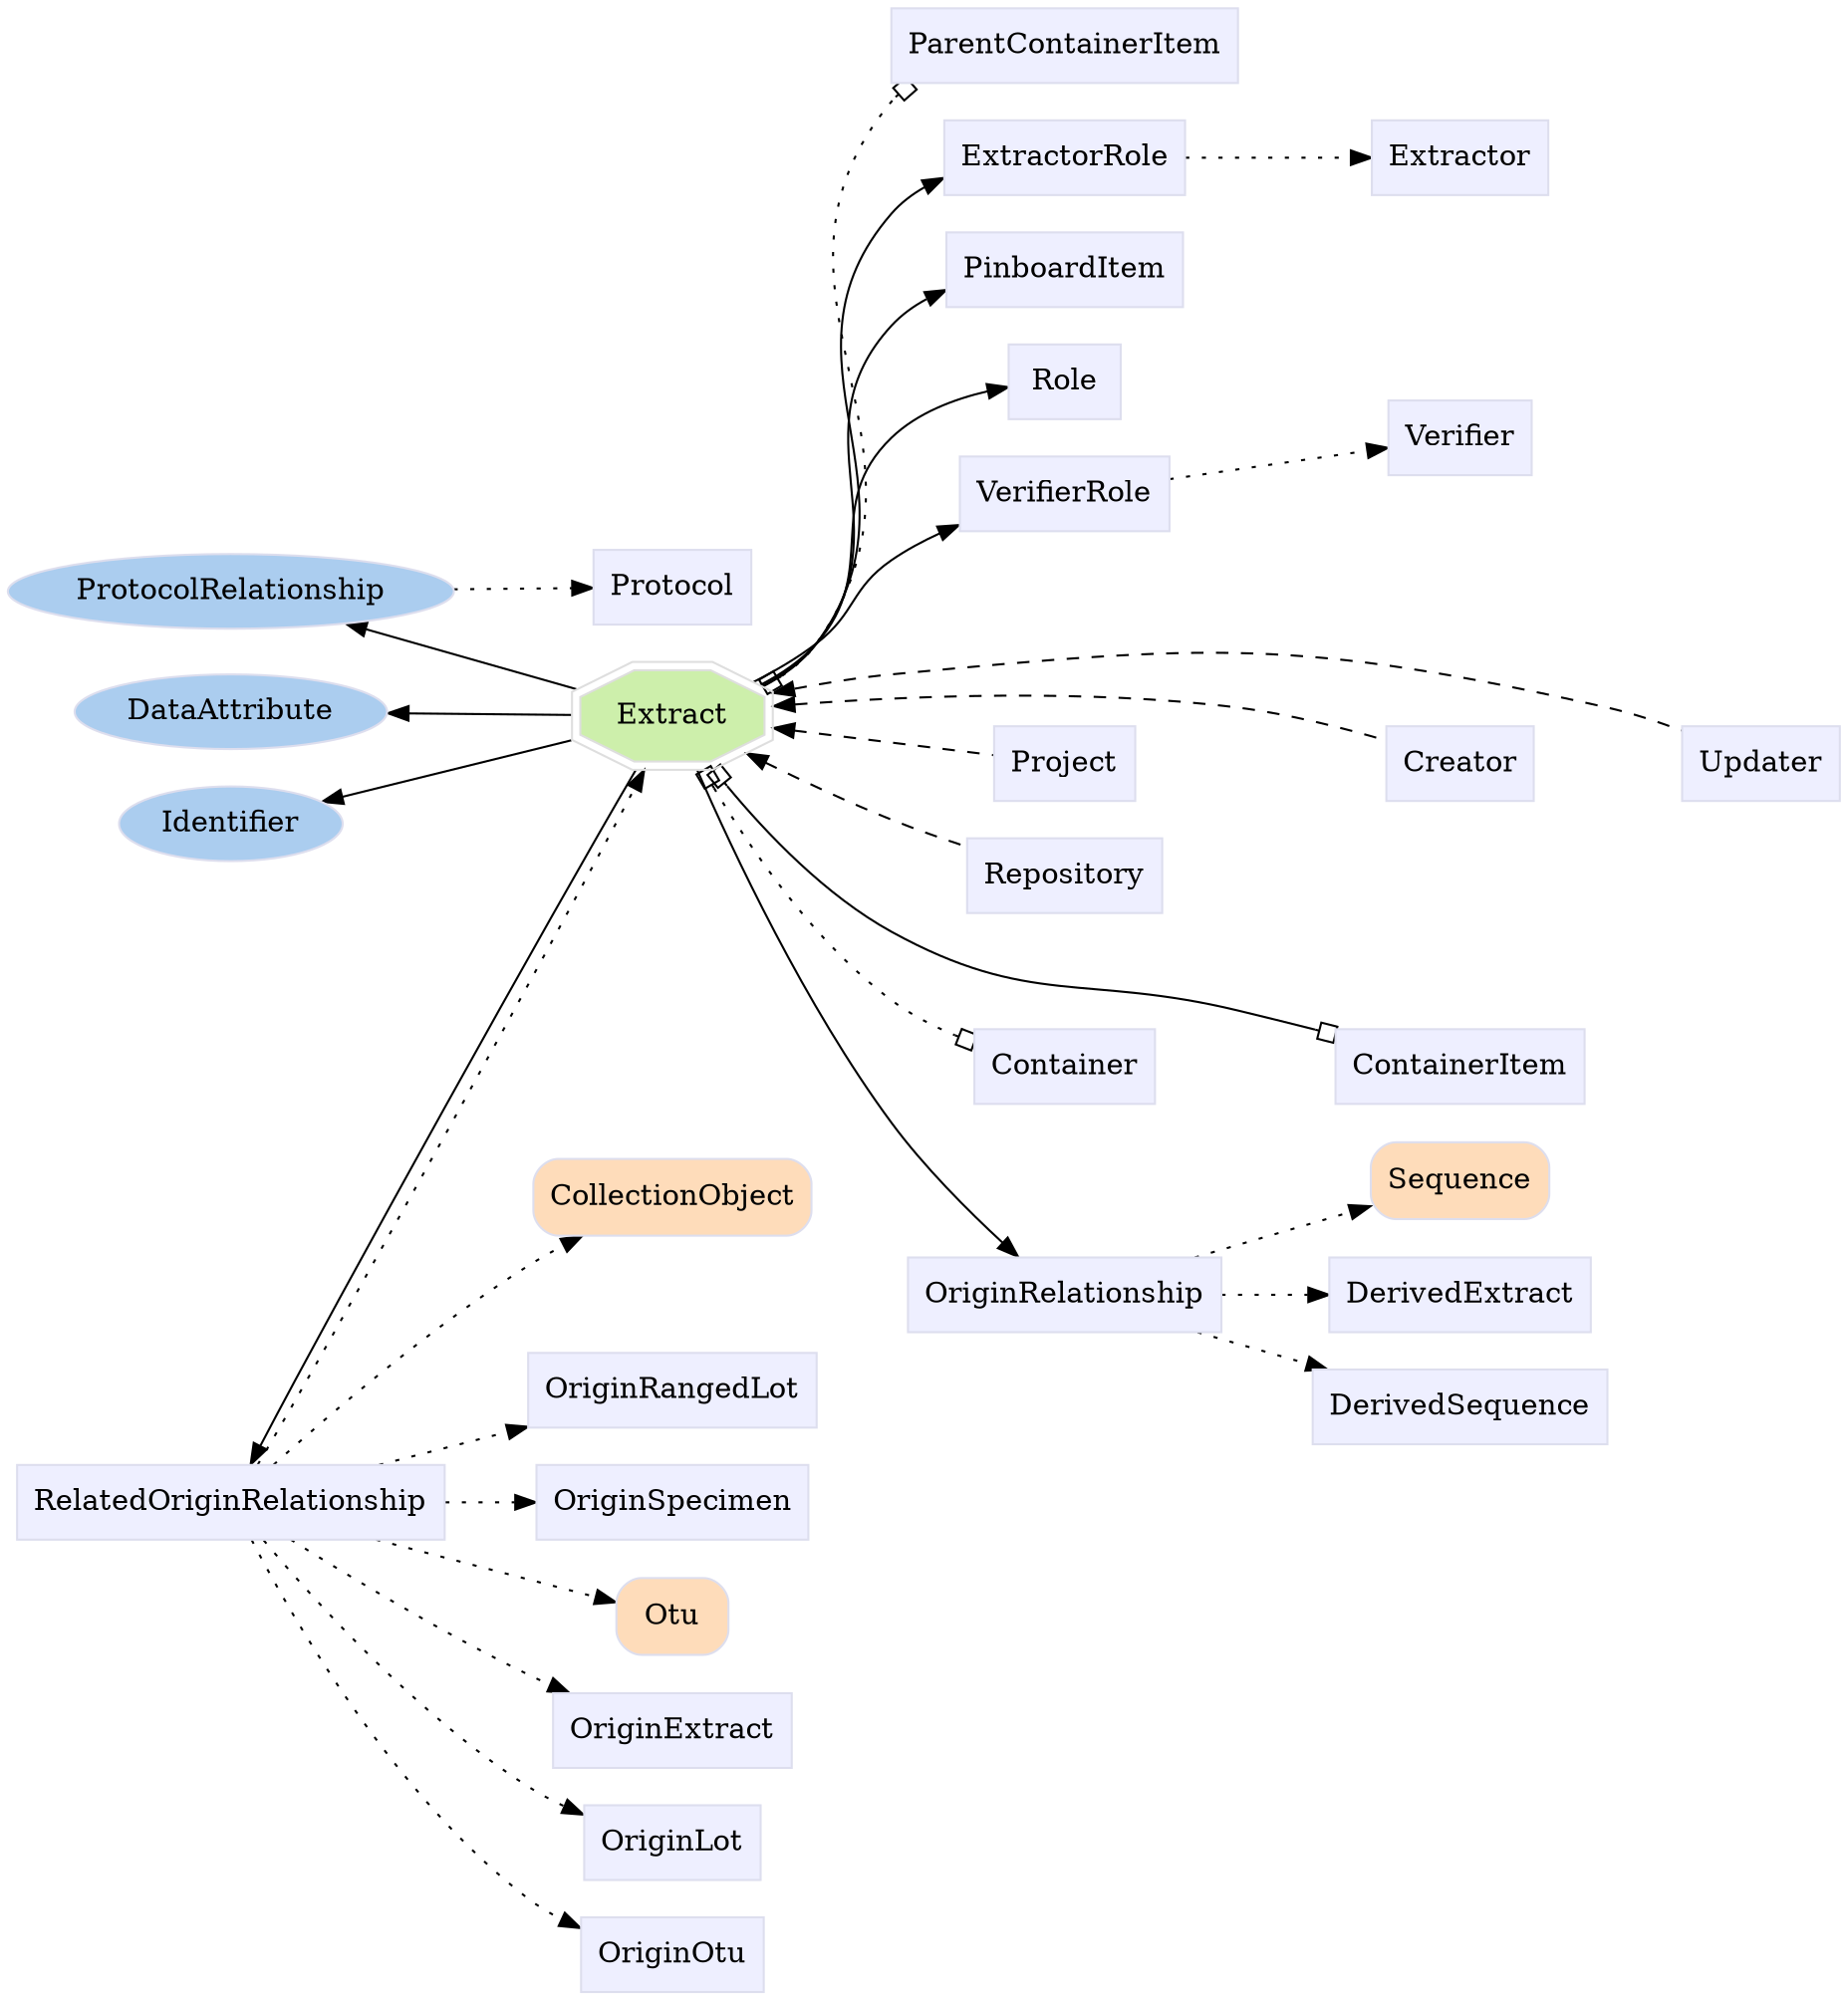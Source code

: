 digraph Extract {
	graph [bb="0,0,804.08,964.5",
		label="",
		outputorder=edgesfirst,
		rankdir=LR
	];
	node [label="\N"];
	subgraph core {
		CollectionObject	[color="#dddeee",
			fillcolor="#fedcba",
			group=core,
			height=0.51389,
			href="/develop/Data/models.html#collection-object",
			label=CollectionObject,
			pos="748.08,946",
			shape=Mrecord,
			style=filled,
			target=_top,
			width=1.5139];
		Otu	[color="#dddeee",
			fillcolor="#fedcba",
			group=core,
			height=0.51389,
			href="/develop/Data/models.html#otu",
			label=Otu,
			pos="748.08,891",
			shape=Mrecord,
			style=filled,
			target=_top,
			width=0.75];
		Sequence	[color="#dddeee",
			fillcolor="#fedcba",
			group=core,
			height=0.51389,
			href="/develop/Data/models.html#sequence",
			label=Sequence,
			pos="575.58,673",
			shape=Mrecord,
			style=filled,
			target=_top,
			width=0.94444];
	}
	subgraph supporting {
		Extract	[color="#dedede",
			fillcolor="#cdefab",
			group=target,
			height=0.61111,
			href="/develop/Data/models.html#extract",
			label=Extract,
			pos="249.68,325",
			shape=doubleoctagon,
			style=filled,
			target=_top,
			width=1.2054];
		RelatedOriginRelationship	[color="#dddeee",
			fillcolor="#eeefff",
			group=supporting,
			height=0.5,
			href="/develop/Data/models.html#related-origin-relationship",
			label=RelatedOriginRelationship,
			pos="575.58,728",
			shape=box,
			style=filled,
			target=_top,
			width=2.2361];
		OriginRelationship	[color="#dddeee",
			fillcolor="#eeefff",
			group=supporting,
			height=0.5,
			href="/develop/Data/models.html#origin-relationship",
			label=OriginRelationship,
			pos="394.08,618",
			shape=box,
			style=filled,
			target=_top,
			width=1.6667];
		DerivedExtract	[color="#dddeee",
			fillcolor="#eeefff",
			group=supporting,
			height=0.5,
			href="/develop/Data/models.html#derived-extract",
			label=DerivedExtract,
			pos="575.58,618",
			shape=box,
			style=filled,
			target=_top,
			width=1.375];
		DerivedSequence	[color="#dddeee",
			fillcolor="#eeefff",
			group=supporting,
			height=0.5,
			href="/develop/Data/models.html#derived-sequence",
			label=DerivedSequence,
			pos="575.58,564",
			shape=box,
			style=filled,
			target=_top,
			width=1.5556];
		ExtractorRole	[color="#dddeee",
			fillcolor="#eeefff",
			group=supporting,
			height=0.5,
			href="/develop/Data/models.html#extractor-role",
			label=ExtractorRole,
			pos="394.08,510",
			shape=box,
			style=filled,
			target=_top,
			width=1.2778];
		Extractor	[color="#dddeee",
			fillcolor="#eeefff",
			group=supporting,
			height=0.5,
			href="/develop/Data/models.html#extractor",
			label=Extractor,
			pos="575.58,510",
			shape=box,
			style=filled,
			target=_top,
			width=0.93056];
		OriginExtract	[color="#dddeee",
			fillcolor="#eeefff",
			group=supporting,
			height=0.5,
			href="/develop/Data/models.html#origin-extract",
			label=OriginExtract,
			pos="748.08,836",
			shape=box,
			style=filled,
			target=_top,
			width=1.2639];
		OriginLot	[color="#dddeee",
			fillcolor="#eeefff",
			group=supporting,
			height=0.5,
			href="/develop/Data/models.html#origin-lot",
			label=OriginLot,
			pos="748.08,782",
			shape=box,
			style=filled,
			target=_top,
			width=0.98611];
		OriginOtu	[color="#dddeee",
			fillcolor="#eeefff",
			group=supporting,
			height=0.5,
			href="/develop/Data/models.html#origin-otu",
			label=OriginOtu,
			pos="748.08,728",
			shape=box,
			style=filled,
			target=_top,
			width=1];
		OriginRangedLot	[color="#dddeee",
			fillcolor="#eeefff",
			group=supporting,
			height=0.5,
			href="/develop/Data/models.html#origin-ranged-lot",
			label=OriginRangedLot,
			pos="748.08,674",
			shape=box,
			style=filled,
			target=_top,
			width=1.5556];
		OriginSpecimen	[color="#dddeee",
			fillcolor="#eeefff",
			group=supporting,
			height=0.5,
			href="/develop/Data/models.html#origin-specimen",
			label=OriginSpecimen,
			pos="748.08,620",
			shape=box,
			style=filled,
			target=_top,
			width=1.4722];
		PinboardItem	[color="#dddeee",
			fillcolor="#eeefff",
			group=supporting,
			height=0.5,
			href="/develop/Data/models.html#pinboard-item",
			label=PinboardItem,
			pos="394.08,456",
			shape=box,
			style=filled,
			target=_top,
			width=1.2639];
		Protocol	[color="#dddeee",
			fillcolor="#eeefff",
			group=supporting,
			height=0.5,
			href="/develop/Data/models.html#protocol",
			label=Protocol,
			pos="249.68,267",
			shape=box,
			style=filled,
			target=_top,
			width=0.86111];
		Role	[color="#dddeee",
			fillcolor="#eeefff",
			group=supporting,
			height=0.5,
			href="/develop/Data/models.html#role",
			label=Role,
			pos="394.08,402",
			shape=box,
			style=filled,
			target=_top,
			width=0.75];
		VerifierRole	[color="#dddeee",
			fillcolor="#eeefff",
			group=supporting,
			height=0.5,
			href="/develop/Data/models.html#verifier-role",
			label=VerifierRole,
			pos="394.08,348",
			shape=box,
			style=filled,
			target=_top,
			width=1.1528];
		Verifier	[color="#dddeee",
			fillcolor="#eeefff",
			group=supporting,
			height=0.5,
			href="/develop/Data/models.html#verifier",
			label=Verifier,
			pos="575.58,375",
			shape=box,
			style=filled,
			target=_top,
			width=0.79167];
		Creator	[color="#dddeee",
			fillcolor="#eeefff",
			group=supporting,
			height=0.5,
			href="/develop/Data/models.html#creator",
			label=Creator,
			pos="575.58,256",
			shape=box,
			style=filled,
			target=_top,
			width=0.79167];
		Project	[color="#dddeee",
			fillcolor="#eeefff",
			group=supporting,
			height=0.5,
			href="/develop/Data/models.html#project",
			label=Project,
			pos="394.08,256",
			shape=box,
			style=filled,
			target=_top,
			width=0.76389];
		Repository	[color="#dddeee",
			fillcolor="#eeefff",
			group=supporting,
			height=0.5,
			href="/develop/Data/models.html#repository",
			label=Repository,
			pos="394.08,202",
			shape=box,
			style=filled,
			target=_top,
			width=1.0556];
		Updater	[color="#dddeee",
			fillcolor="#eeefff",
			group=supporting,
			height=0.5,
			href="/develop/Data/models.html#updater",
			label=Updater,
			pos="748.08,256",
			shape=box,
			style=filled,
			target=_top,
			width=0.83333];
		Container	[color="#dddeee",
			fillcolor="#eeefff",
			group=supporting,
			height=0.5,
			href="/develop/Data/models.html#container",
			label=Container,
			pos="394.08,110",
			shape=box,
			style=filled,
			target=_top,
			width=0.97222];
		ContainerItem	[color="#dddeee",
			fillcolor="#eeefff",
			group=supporting,
			height=0.5,
			href="/develop/Data/models.html#container-item",
			label=ContainerItem,
			pos="575.58,110",
			shape=box,
			style=filled,
			target=_top,
			width=1.3194];
		ParentContainerItem	[color="#dddeee",
			fillcolor="#eeefff",
			group=supporting,
			height=0.5,
			href="/develop/Data/models.html#parent-container-item",
			label=ParentContainerItem,
			pos="394.08,18",
			shape=box,
			style=filled,
			target=_top,
			width=1.8056];
	}
	subgraph annotator_cluster {
		graph [rank=min];
		DataAttribute	[color="#dddeee",
			fillcolor="#abcdef",
			group=annotator,
			height=0.5,
			href="/develop/Data/models.html#data-attribute",
			label=DataAttribute,
			pos="85.142,378",
			shape=oval,
			style=filled,
			target=_top,
			width=1.6429];
		Identifier	[color="#dddeee",
			fillcolor="#abcdef",
			group=annotator,
			height=0.5,
			href="/develop/Data/models.html#identifier",
			label=Identifier,
			pos="85.142,324",
			shape=oval,
			style=filled,
			target=_top,
			width=1.1916];
		ProtocolRelationship	[color="#dddeee",
			fillcolor="#abcdef",
			group=annotator,
			height=0.5,
			href="/develop/Data/models.html#protocol-relationship",
			label=ProtocolRelationship,
			pos="85.142,269",
			shape=oval,
			style=filled,
			target=_top,
			width=2.3651];
	}
	ProtocolRelationship -> Protocol	[pos="e,218.63,267.37 170.27,267.96 183.55,267.8 196.74,267.64 208.39,267.5",
		style=dotted];
	Extract -> DataAttribute	[pos="e,126.83,365.03 211.22,337.51 198.26,341.81 183.64,346.64 170.28,351 159.34,354.57 147.59,358.37 136.44,361.95"];
	Extract -> Identifier	[pos="e,128.42,324.26 206.33,324.74 185.61,324.61 160.48,324.46 138.56,324.32"];
	Extract -> ProtocolRelationship	[pos="e,132.06,284.08 212.83,312.01 199.5,307.23 184.22,301.81 170.28,297 161.1,293.83 151.34,290.53 141.83,287.34"];
	Extract -> RelatedOriginRelationship	[pos="e,494.98,713.32 253.86,347.11 262.62,410.96 289.14,592.49 329.08,636 369.01,679.52 432.56,700.23 484.99,711.3"];
	Extract -> OriginRelationship	[pos="e,376.01,599.9 256.35,347.04 267.08,386.7 292.58,471.98 329.08,537 340.18,556.78 355.95,576.8 369.05,591.99"];
	Extract -> ExtractorRole	[pos="e,347.9,495.81 256.29,347.13 265.86,380.72 288.37,444.71 329.08,483 332.14,485.88 335.56,488.48 339.17,490.82"];
	Extract -> PinboardItem	[pos="e,348.35,440.74 262.69,347.23 276.17,370.38 300.01,406.34 329.08,429 332.25,431.47 335.68,433.76 339.25,435.87"];
	Extract -> Role	[pos="e,366.77,392.07 276.16,342.8 291.18,352.89 310.78,365.39 329.08,375 338.03,379.7 347.99,384.22 357.33,388.17"];
	Extract -> VerifierRole	[pos="e,352.13,341.39 293.02,331.84 308.35,334.32 325.83,337.14 341.85,339.73"];
	Extract -> Creator	[dir=back,
		pos="s,293.07,316.85 303.11,314.9 345.31,306.65 406.1,294.53 459.08,283 489.06,276.48 523.27,268.4 546.62,262.79",
		style=dashed];
	Extract -> Project	[dir=back,
		pos="s,281.93,309.86 291.17,305.38 315.22,293.73 345.05,279.27 366.21,269.02",
		style=dashed];
	Extract -> Repository	[dir=back,
		pos="s,277.73,307.95 285.78,301.31 288.37,298.98 290.84,296.53 293.08,294 314.92,269.23 304.51,251.07 329.08,229 336.7,222.15 346.32,\
216.87 355.76,212.88",
		style=dashed];
	Extract -> Updater	[dir=back,
		pos="s,279.02,308.28 286.59,301.6 288.98,299.22 291.18,296.68 293.08,294 325.03,248.92 284.71,207.93 329.08,175 451.65,84.024 648.46,\
192.52 719.98,237.88",
		style=dashed];
	Extract -> Container	[arrowhead=obox,
		arrowtail=obox,
		dir=both,
		pos="s,279.27,308.45 e,359,120.47 286.77,301.73 289.12,299.31 291.26,296.73 293.08,294 331.47,236.16 285.97,196.42 329.08,142 334.62,\
135 342.11,129.4 350,124.98",
		style=dotted];
	Extract -> ContainerItem	[arrowhead=obox,
		arrowtail=obox,
		dir=both,
		pos="s,279.55,308.63 e,539.85,91.92 286.97,301.85 289.27,299.41 291.35,296.79 293.08,294 343.14,213.11 256.37,144.35 329.08,83 385.34,\
35.523 476.56,63.873 530.54,87.696"];
	Extract -> ParentContainerItem	[arrowhead=obox,
		arrowtail=obox,
		dir=both,
		pos="s,279.64,308.69 e,343.77,36.181 287.04,301.89 289.32,299.44 291.38,296.81 293.08,294 349.71,200.15 264.78,138.78 329.08,50 331.04,\
47.284 333.31,44.784 335.78,42.486",
		style=dotted];
	RelatedOriginRelationship -> CollectionObject	[pos="e,704.05,927.97 583.41,746.1 598.12,782.99 636.07,867.69 692.08,919 693.2,920.03 694.38,921.03 695.59,922.01",
		style=dotted];
	RelatedOriginRelationship -> Otu	[pos="e,720.91,880.27 588.58,746.15 607.76,774.1 647.73,828.08 692.08,863 698.04,867.69 704.91,871.93 711.73,875.61",
		style=dotted];
	RelatedOriginRelationship -> Extract	[pos="e,252.87,347.18 494.98,728.39 440.85,720.81 371.59,700.32 329.08,654 289.45,610.82 263.03,431.73 254.07,357.36",
		style=dotted];
	RelatedOriginRelationship -> OriginExtract	[pos="e,708.21,817.86 600.19,746.19 623.03,763.4 658.98,789.43 692.08,809 694.4,810.37 696.8,811.74 699.25,813.09",
		style=dotted];
	RelatedOriginRelationship -> OriginLot	[pos="e,712.35,771 633.82,746.13 656.29,753.25 681.67,761.29 702.71,767.95",
		style=dotted];
	RelatedOriginRelationship -> OriginOtu	[pos="e,711.67,728 656.33,728 671.81,728 687.52,728 701.42,728",
		style=dotted];
	RelatedOriginRelationship -> OriginRangedLot	[pos="e,692,691.44 633.82,709.87 649.37,704.95 666.31,699.58 682.23,694.54",
		style=dotted];
	RelatedOriginRelationship -> OriginSpecimen	[pos="e,704.48,638.02 641.79,709.95 646.84,707.34 651.68,704.37 656.08,701 678.95,683.43 670.38,666.01 692.08,647 693.37,645.87 694.72,\
644.77 696.11,643.71",
		style=dotted];
	OriginRelationship -> Sequence	[pos="e,541.35,662.82 453.85,636.01 479.26,643.79 508.44,652.74 531.75,659.88",
		style=dotted];
	OriginRelationship -> RelatedOriginRelationship	[pos="e,513.67,709.91 412.72,636.14 431.61,654.66 463.18,683.15 495.08,701 498.09,702.69 501.23,704.3 504.45,705.82",
		style=invis];
	OriginRelationship -> DerivedExtract	[pos="e,525.84,618 454.35,618 474.09,618 496.06,618 515.77,618",
		style=dotted];
	OriginRelationship -> DerivedSequence	[pos="e,519.32,580.62 454.35,600.17 472.01,594.86 491.46,589 509.48,583.58",
		style=dotted];
	ExtractorRole -> Extractor	[pos="e,542.04,510 440.37,510 468.46,510 504.32,510 531.9,510",
		style=dotted];
	Role -> Verifier	[pos="e,546.97,379.15 421.18,398.07 451.58,393.5 502.05,385.91 536.75,380.69",
		style=invis];
	VerifierRole -> Verifier	[pos="e,546.84,370.83 435.81,354.13 466.16,358.69 507.29,364.88 536.89,369.33",
		style=dotted];
	Creator -> Updater	[pos="e,717.89,256 604.35,256 632.41,256 676.02,256 707.66,256",
		style=invis];
	Project -> Creator	[pos="e,546.93,256 421.95,256 452.44,256 502.38,256 536.79,256",
		style=invis];
	Container -> ContainerItem	[pos="e,527.97,110 429.26,110 454.28,110 488.81,110 517.92,110",
		style=invis];
}
